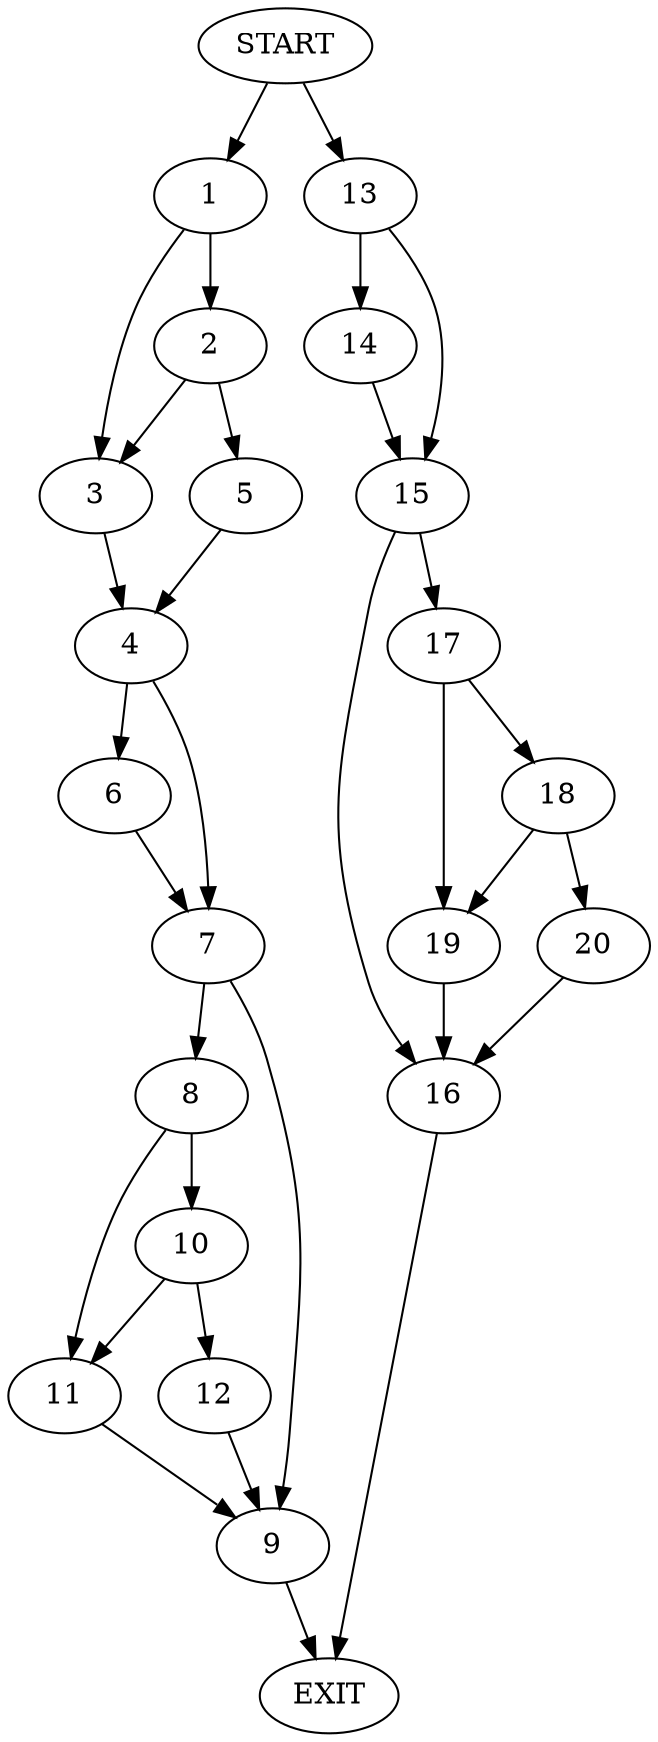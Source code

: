 digraph {
0 [label="START"]
21 [label="EXIT"]
0 -> 1
1 -> 2
1 -> 3
3 -> 4
2 -> 5
2 -> 3
5 -> 4
4 -> 6
4 -> 7
6 -> 7
7 -> 8
7 -> 9
9 -> 21
8 -> 10
8 -> 11
10 -> 12
10 -> 11
11 -> 9
12 -> 9
0 -> 13
13 -> 14
13 -> 15
14 -> 15
15 -> 16
15 -> 17
17 -> 18
17 -> 19
16 -> 21
19 -> 16
18 -> 20
18 -> 19
20 -> 16
}
